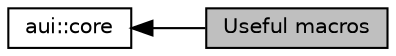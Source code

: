 digraph "Useful macros"
{
  edge [fontname="Helvetica",fontsize="10",labelfontname="Helvetica",labelfontsize="10"];
  node [fontname="Helvetica",fontsize="10",shape=box];
  rankdir=LR;
  Node1 [label="Useful macros",height=0.2,width=0.4,color="black", fillcolor="grey75", style="filled", fontcolor="black",tooltip="A set of functionality that introduces non-standard syntax which seems like the C++ features."];
  Node2 [label="aui::core",height=0.2,width=0.4,color="black", fillcolor="white", style="filled",URL="$group__core.html",tooltip="Main central library."];
  Node2->Node1 [shape=plaintext, dir="back", style="solid"];
}
